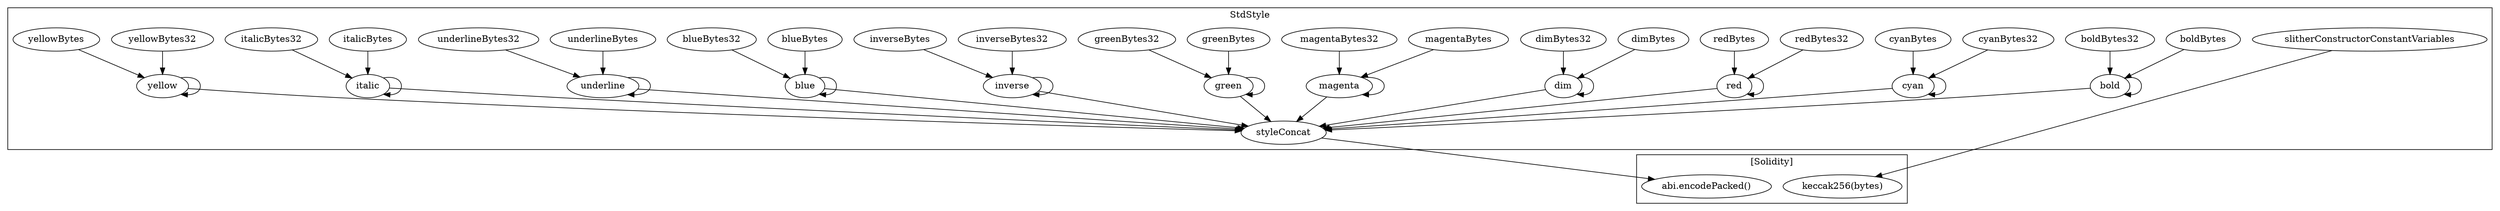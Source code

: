 strict digraph {
subgraph cluster_11582_StdStyle {
label = "StdStyle"
"11582_cyanBytes32" [label="cyanBytes32"]
"11582_boldBytes" [label="boldBytes"]
"11582_dimBytes" [label="dimBytes"]
"11582_blue" [label="blue"]
"11582_greenBytes" [label="greenBytes"]
"11582_cyan" [label="cyan"]
"11582_magenta" [label="magenta"]
"11582_blueBytes" [label="blueBytes"]
"11582_inverseBytes32" [label="inverseBytes32"]
"11582_magentaBytes" [label="magentaBytes"]
"11582_redBytes32" [label="redBytes32"]
"11582_bold" [label="bold"]
"11582_yellow" [label="yellow"]
"11582_slitherConstructorConstantVariables" [label="slitherConstructorConstantVariables"]
"11582_underlineBytes" [label="underlineBytes"]
"11582_redBytes" [label="redBytes"]
"11582_dim" [label="dim"]
"11582_red" [label="red"]
"11582_boldBytes32" [label="boldBytes32"]
"11582_styleConcat" [label="styleConcat"]
"11582_italicBytes" [label="italicBytes"]
"11582_italic" [label="italic"]
"11582_magentaBytes32" [label="magentaBytes32"]
"11582_yellowBytes32" [label="yellowBytes32"]
"11582_cyanBytes" [label="cyanBytes"]
"11582_dimBytes32" [label="dimBytes32"]
"11582_underlineBytes32" [label="underlineBytes32"]
"11582_italicBytes32" [label="italicBytes32"]
"11582_inverse" [label="inverse"]
"11582_yellowBytes" [label="yellowBytes"]
"11582_underline" [label="underline"]
"11582_inverseBytes" [label="inverseBytes"]
"11582_green" [label="green"]
"11582_greenBytes32" [label="greenBytes32"]
"11582_blueBytes32" [label="blueBytes32"]
"11582_greenBytes32" -> "11582_green"
"11582_yellowBytes" -> "11582_yellow"
"11582_cyanBytes" -> "11582_cyan"
"11582_green" -> "11582_styleConcat"
"11582_italicBytes" -> "11582_italic"
"11582_redBytes" -> "11582_red"
"11582_boldBytes" -> "11582_bold"
"11582_italicBytes32" -> "11582_italic"
"11582_inverseBytes" -> "11582_inverse"
"11582_blueBytes" -> "11582_blue"
"11582_italic" -> "11582_italic"
"11582_cyanBytes32" -> "11582_cyan"
"11582_underline" -> "11582_underline"
"11582_underlineBytes32" -> "11582_underline"
"11582_dimBytes" -> "11582_dim"
"11582_cyan" -> "11582_styleConcat"
"11582_inverse" -> "11582_inverse"
"11582_magenta" -> "11582_styleConcat"
"11582_red" -> "11582_styleConcat"
"11582_cyan" -> "11582_cyan"
"11582_blueBytes32" -> "11582_blue"
"11582_bold" -> "11582_bold"
"11582_redBytes32" -> "11582_red"
"11582_dim" -> "11582_styleConcat"
"11582_inverse" -> "11582_styleConcat"
"11582_yellowBytes32" -> "11582_yellow"
"11582_magentaBytes32" -> "11582_magenta"
"11582_inverseBytes32" -> "11582_inverse"
"11582_boldBytes32" -> "11582_bold"
"11582_bold" -> "11582_styleConcat"
"11582_blue" -> "11582_blue"
"11582_italic" -> "11582_styleConcat"
"11582_yellow" -> "11582_yellow"
"11582_yellow" -> "11582_styleConcat"
"11582_dim" -> "11582_dim"
"11582_red" -> "11582_red"
"11582_magenta" -> "11582_magenta"
"11582_green" -> "11582_green"
"11582_greenBytes" -> "11582_green"
"11582_underline" -> "11582_styleConcat"
"11582_magentaBytes" -> "11582_magenta"
"11582_underlineBytes" -> "11582_underline"
"11582_dimBytes32" -> "11582_dim"
"11582_blue" -> "11582_styleConcat"
}subgraph cluster_solidity {
label = "[Solidity]"
"keccak256(bytes)" 
"abi.encodePacked()" 
"11582_styleConcat" -> "abi.encodePacked()"
"11582_slitherConstructorConstantVariables" -> "keccak256(bytes)"
}
}
